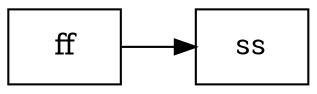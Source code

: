 digraph G {
    rankdir=LR;
    node [shape=record];
    nodo0 [label="ff"];
    nodo0 -> nodo1;
    nodo1 [label="ss"];
}
